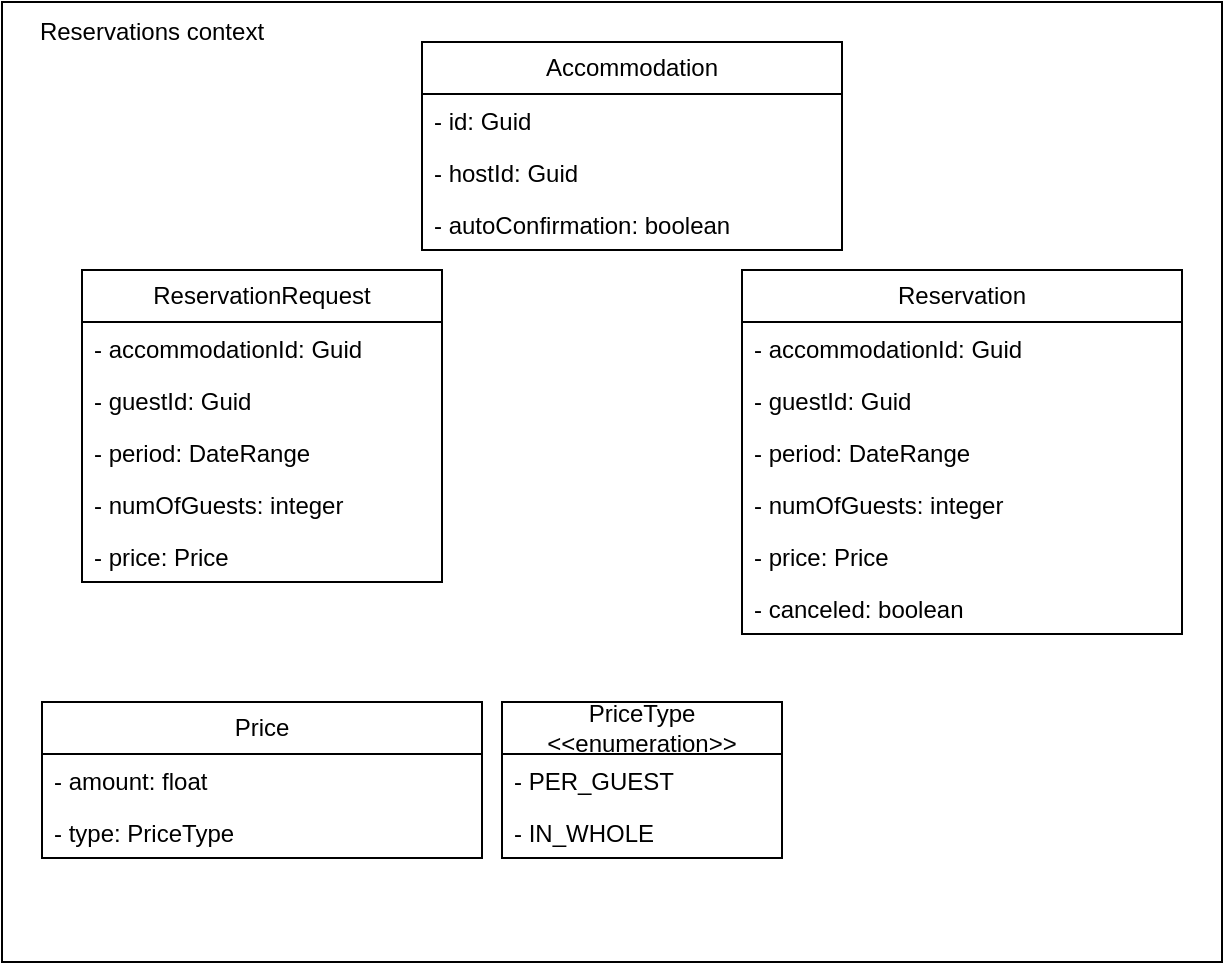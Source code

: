<mxfile version="21.2.1" type="device">
  <diagram id="C5RBs43oDa-KdzZeNtuy" name="Page-1">
    <mxGraphModel dx="989" dy="549" grid="1" gridSize="10" guides="1" tooltips="1" connect="1" arrows="1" fold="1" page="1" pageScale="1" pageWidth="827" pageHeight="1169" math="0" shadow="0">
      <root>
        <mxCell id="WIyWlLk6GJQsqaUBKTNV-0" />
        <mxCell id="WIyWlLk6GJQsqaUBKTNV-1" parent="WIyWlLk6GJQsqaUBKTNV-0" />
        <mxCell id="CReKJw51q5Ft2qlF9bf0-25" value="" style="rounded=0;whiteSpace=wrap;html=1;" vertex="1" parent="WIyWlLk6GJQsqaUBKTNV-1">
          <mxGeometry x="150" y="40" width="610" height="480" as="geometry" />
        </mxCell>
        <mxCell id="CReKJw51q5Ft2qlF9bf0-0" value="ReservationRequest" style="swimlane;fontStyle=0;childLayout=stackLayout;horizontal=1;startSize=26;fillColor=none;horizontalStack=0;resizeParent=1;resizeParentMax=0;resizeLast=0;collapsible=1;marginBottom=0;whiteSpace=wrap;html=1;" vertex="1" parent="WIyWlLk6GJQsqaUBKTNV-1">
          <mxGeometry x="190" y="174" width="180" height="156" as="geometry" />
        </mxCell>
        <mxCell id="CReKJw51q5Ft2qlF9bf0-1" value="- accommodationId: Guid" style="text;strokeColor=none;fillColor=none;align=left;verticalAlign=top;spacingLeft=4;spacingRight=4;overflow=hidden;rotatable=0;points=[[0,0.5],[1,0.5]];portConstraint=eastwest;whiteSpace=wrap;html=1;" vertex="1" parent="CReKJw51q5Ft2qlF9bf0-0">
          <mxGeometry y="26" width="180" height="26" as="geometry" />
        </mxCell>
        <mxCell id="CReKJw51q5Ft2qlF9bf0-16" value="- guestId: Guid" style="text;strokeColor=none;fillColor=none;align=left;verticalAlign=top;spacingLeft=4;spacingRight=4;overflow=hidden;rotatable=0;points=[[0,0.5],[1,0.5]];portConstraint=eastwest;whiteSpace=wrap;html=1;" vertex="1" parent="CReKJw51q5Ft2qlF9bf0-0">
          <mxGeometry y="52" width="180" height="26" as="geometry" />
        </mxCell>
        <mxCell id="CReKJw51q5Ft2qlF9bf0-2" value="- period: DateRange" style="text;strokeColor=none;fillColor=none;align=left;verticalAlign=top;spacingLeft=4;spacingRight=4;overflow=hidden;rotatable=0;points=[[0,0.5],[1,0.5]];portConstraint=eastwest;whiteSpace=wrap;html=1;" vertex="1" parent="CReKJw51q5Ft2qlF9bf0-0">
          <mxGeometry y="78" width="180" height="26" as="geometry" />
        </mxCell>
        <mxCell id="CReKJw51q5Ft2qlF9bf0-3" value="- numOfGuests: integer" style="text;strokeColor=none;fillColor=none;align=left;verticalAlign=top;spacingLeft=4;spacingRight=4;overflow=hidden;rotatable=0;points=[[0,0.5],[1,0.5]];portConstraint=eastwest;whiteSpace=wrap;html=1;" vertex="1" parent="CReKJw51q5Ft2qlF9bf0-0">
          <mxGeometry y="104" width="180" height="26" as="geometry" />
        </mxCell>
        <mxCell id="CReKJw51q5Ft2qlF9bf0-12" value="- price: Price" style="text;strokeColor=none;fillColor=none;align=left;verticalAlign=top;spacingLeft=4;spacingRight=4;overflow=hidden;rotatable=0;points=[[0,0.5],[1,0.5]];portConstraint=eastwest;whiteSpace=wrap;html=1;" vertex="1" parent="CReKJw51q5Ft2qlF9bf0-0">
          <mxGeometry y="130" width="180" height="26" as="geometry" />
        </mxCell>
        <mxCell id="CReKJw51q5Ft2qlF9bf0-4" value="Accommodation" style="swimlane;fontStyle=0;childLayout=stackLayout;horizontal=1;startSize=26;fillColor=none;horizontalStack=0;resizeParent=1;resizeParentMax=0;resizeLast=0;collapsible=1;marginBottom=0;whiteSpace=wrap;html=1;" vertex="1" parent="WIyWlLk6GJQsqaUBKTNV-1">
          <mxGeometry x="360" y="60" width="210" height="104" as="geometry" />
        </mxCell>
        <mxCell id="CReKJw51q5Ft2qlF9bf0-5" value="- id: Guid" style="text;strokeColor=none;fillColor=none;align=left;verticalAlign=top;spacingLeft=4;spacingRight=4;overflow=hidden;rotatable=0;points=[[0,0.5],[1,0.5]];portConstraint=eastwest;whiteSpace=wrap;html=1;" vertex="1" parent="CReKJw51q5Ft2qlF9bf0-4">
          <mxGeometry y="26" width="210" height="26" as="geometry" />
        </mxCell>
        <mxCell id="CReKJw51q5Ft2qlF9bf0-6" value="- hostId: Guid" style="text;strokeColor=none;fillColor=none;align=left;verticalAlign=top;spacingLeft=4;spacingRight=4;overflow=hidden;rotatable=0;points=[[0,0.5],[1,0.5]];portConstraint=eastwest;whiteSpace=wrap;html=1;" vertex="1" parent="CReKJw51q5Ft2qlF9bf0-4">
          <mxGeometry y="52" width="210" height="26" as="geometry" />
        </mxCell>
        <mxCell id="CReKJw51q5Ft2qlF9bf0-7" value="- autoConfirmation: boolean" style="text;strokeColor=none;fillColor=none;align=left;verticalAlign=top;spacingLeft=4;spacingRight=4;overflow=hidden;rotatable=0;points=[[0,0.5],[1,0.5]];portConstraint=eastwest;whiteSpace=wrap;html=1;" vertex="1" parent="CReKJw51q5Ft2qlF9bf0-4">
          <mxGeometry y="78" width="210" height="26" as="geometry" />
        </mxCell>
        <mxCell id="CReKJw51q5Ft2qlF9bf0-8" value="Reservation" style="swimlane;fontStyle=0;childLayout=stackLayout;horizontal=1;startSize=26;fillColor=none;horizontalStack=0;resizeParent=1;resizeParentMax=0;resizeLast=0;collapsible=1;marginBottom=0;whiteSpace=wrap;html=1;" vertex="1" parent="WIyWlLk6GJQsqaUBKTNV-1">
          <mxGeometry x="520" y="174" width="220" height="182" as="geometry" />
        </mxCell>
        <mxCell id="CReKJw51q5Ft2qlF9bf0-9" value="- accommodationId: Guid" style="text;strokeColor=none;fillColor=none;align=left;verticalAlign=top;spacingLeft=4;spacingRight=4;overflow=hidden;rotatable=0;points=[[0,0.5],[1,0.5]];portConstraint=eastwest;whiteSpace=wrap;html=1;" vertex="1" parent="CReKJw51q5Ft2qlF9bf0-8">
          <mxGeometry y="26" width="220" height="26" as="geometry" />
        </mxCell>
        <mxCell id="CReKJw51q5Ft2qlF9bf0-15" value="- guestId: Guid" style="text;strokeColor=none;fillColor=none;align=left;verticalAlign=top;spacingLeft=4;spacingRight=4;overflow=hidden;rotatable=0;points=[[0,0.5],[1,0.5]];portConstraint=eastwest;whiteSpace=wrap;html=1;" vertex="1" parent="CReKJw51q5Ft2qlF9bf0-8">
          <mxGeometry y="52" width="220" height="26" as="geometry" />
        </mxCell>
        <mxCell id="CReKJw51q5Ft2qlF9bf0-10" value="- period: DateRange" style="text;strokeColor=none;fillColor=none;align=left;verticalAlign=top;spacingLeft=4;spacingRight=4;overflow=hidden;rotatable=0;points=[[0,0.5],[1,0.5]];portConstraint=eastwest;whiteSpace=wrap;html=1;" vertex="1" parent="CReKJw51q5Ft2qlF9bf0-8">
          <mxGeometry y="78" width="220" height="26" as="geometry" />
        </mxCell>
        <mxCell id="CReKJw51q5Ft2qlF9bf0-11" value="- numOfGuests: integer" style="text;strokeColor=none;fillColor=none;align=left;verticalAlign=top;spacingLeft=4;spacingRight=4;overflow=hidden;rotatable=0;points=[[0,0.5],[1,0.5]];portConstraint=eastwest;whiteSpace=wrap;html=1;" vertex="1" parent="CReKJw51q5Ft2qlF9bf0-8">
          <mxGeometry y="104" width="220" height="26" as="geometry" />
        </mxCell>
        <mxCell id="CReKJw51q5Ft2qlF9bf0-13" value="- price: Price" style="text;strokeColor=none;fillColor=none;align=left;verticalAlign=top;spacingLeft=4;spacingRight=4;overflow=hidden;rotatable=0;points=[[0,0.5],[1,0.5]];portConstraint=eastwest;whiteSpace=wrap;html=1;" vertex="1" parent="CReKJw51q5Ft2qlF9bf0-8">
          <mxGeometry y="130" width="220" height="26" as="geometry" />
        </mxCell>
        <mxCell id="CReKJw51q5Ft2qlF9bf0-14" value="- canceled: boolean" style="text;strokeColor=none;fillColor=none;align=left;verticalAlign=top;spacingLeft=4;spacingRight=4;overflow=hidden;rotatable=0;points=[[0,0.5],[1,0.5]];portConstraint=eastwest;whiteSpace=wrap;html=1;" vertex="1" parent="CReKJw51q5Ft2qlF9bf0-8">
          <mxGeometry y="156" width="220" height="26" as="geometry" />
        </mxCell>
        <mxCell id="CReKJw51q5Ft2qlF9bf0-17" value="Price" style="swimlane;fontStyle=0;childLayout=stackLayout;horizontal=1;startSize=26;fillColor=none;horizontalStack=0;resizeParent=1;resizeParentMax=0;resizeLast=0;collapsible=1;marginBottom=0;whiteSpace=wrap;html=1;" vertex="1" parent="WIyWlLk6GJQsqaUBKTNV-1">
          <mxGeometry x="170" y="390" width="220" height="78" as="geometry" />
        </mxCell>
        <mxCell id="CReKJw51q5Ft2qlF9bf0-18" value="- amount: float" style="text;strokeColor=none;fillColor=none;align=left;verticalAlign=top;spacingLeft=4;spacingRight=4;overflow=hidden;rotatable=0;points=[[0,0.5],[1,0.5]];portConstraint=eastwest;whiteSpace=wrap;html=1;" vertex="1" parent="CReKJw51q5Ft2qlF9bf0-17">
          <mxGeometry y="26" width="220" height="26" as="geometry" />
        </mxCell>
        <mxCell id="CReKJw51q5Ft2qlF9bf0-19" value="- type: PriceType" style="text;strokeColor=none;fillColor=none;align=left;verticalAlign=top;spacingLeft=4;spacingRight=4;overflow=hidden;rotatable=0;points=[[0,0.5],[1,0.5]];portConstraint=eastwest;whiteSpace=wrap;html=1;" vertex="1" parent="CReKJw51q5Ft2qlF9bf0-17">
          <mxGeometry y="52" width="220" height="26" as="geometry" />
        </mxCell>
        <mxCell id="CReKJw51q5Ft2qlF9bf0-21" value="PriceType&lt;br&gt;&amp;lt;&amp;lt;enumeration&amp;gt;&amp;gt;" style="swimlane;fontStyle=0;childLayout=stackLayout;horizontal=1;startSize=26;fillColor=none;horizontalStack=0;resizeParent=1;resizeParentMax=0;resizeLast=0;collapsible=1;marginBottom=0;whiteSpace=wrap;html=1;" vertex="1" parent="WIyWlLk6GJQsqaUBKTNV-1">
          <mxGeometry x="400" y="390" width="140" height="78" as="geometry" />
        </mxCell>
        <mxCell id="CReKJw51q5Ft2qlF9bf0-22" value="- PER_GUEST" style="text;strokeColor=none;fillColor=none;align=left;verticalAlign=top;spacingLeft=4;spacingRight=4;overflow=hidden;rotatable=0;points=[[0,0.5],[1,0.5]];portConstraint=eastwest;whiteSpace=wrap;html=1;" vertex="1" parent="CReKJw51q5Ft2qlF9bf0-21">
          <mxGeometry y="26" width="140" height="26" as="geometry" />
        </mxCell>
        <mxCell id="CReKJw51q5Ft2qlF9bf0-23" value="- IN_WHOLE" style="text;strokeColor=none;fillColor=none;align=left;verticalAlign=top;spacingLeft=4;spacingRight=4;overflow=hidden;rotatable=0;points=[[0,0.5],[1,0.5]];portConstraint=eastwest;whiteSpace=wrap;html=1;" vertex="1" parent="CReKJw51q5Ft2qlF9bf0-21">
          <mxGeometry y="52" width="140" height="26" as="geometry" />
        </mxCell>
        <mxCell id="CReKJw51q5Ft2qlF9bf0-26" value="Reservations context" style="text;html=1;strokeColor=none;fillColor=none;align=center;verticalAlign=middle;whiteSpace=wrap;rounded=0;" vertex="1" parent="WIyWlLk6GJQsqaUBKTNV-1">
          <mxGeometry x="150" y="40" width="150" height="30" as="geometry" />
        </mxCell>
      </root>
    </mxGraphModel>
  </diagram>
</mxfile>
